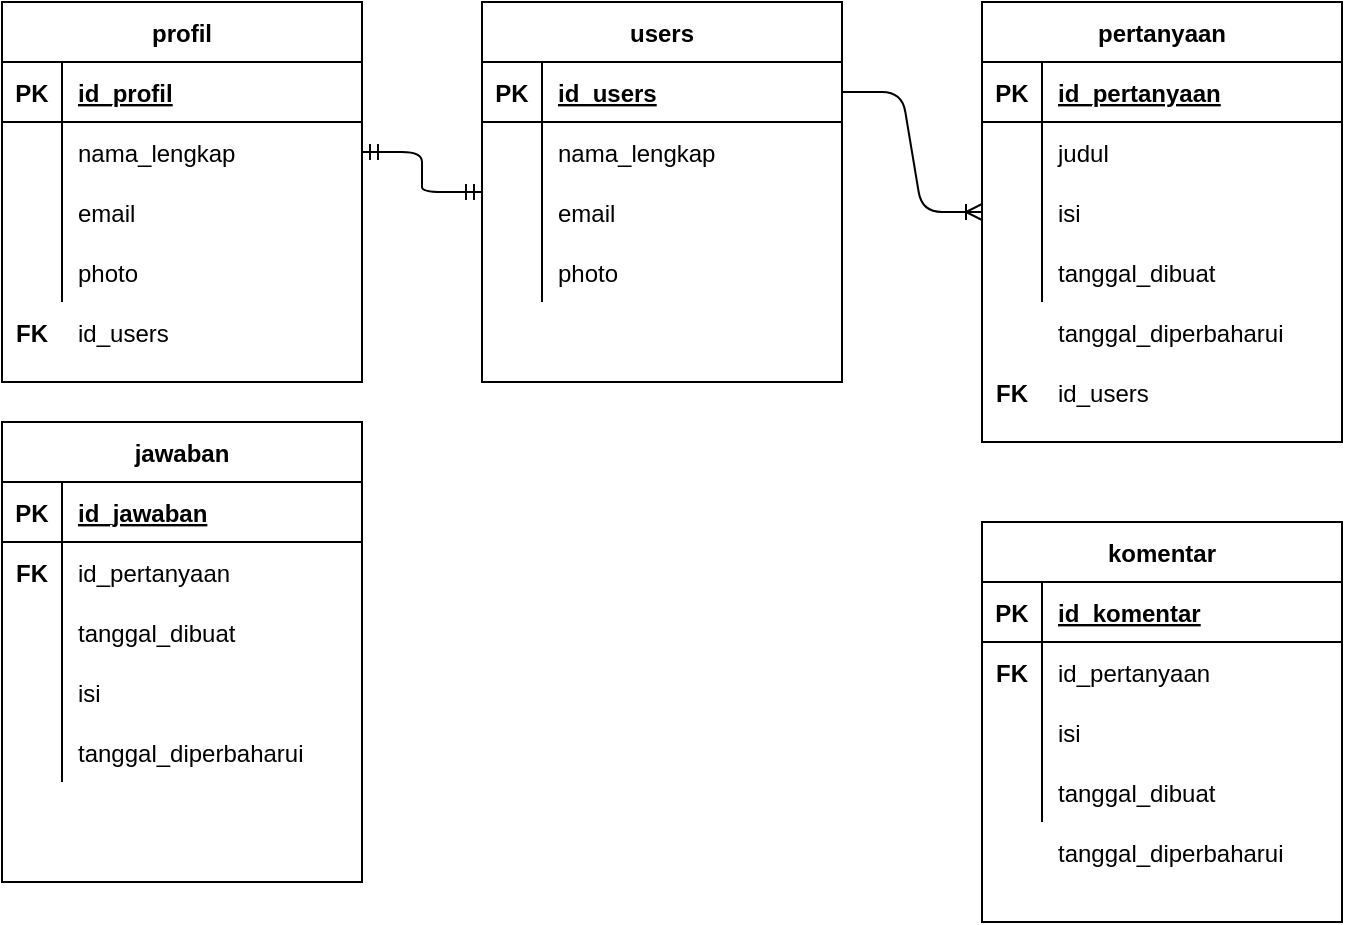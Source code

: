 <mxfile version="13.5.8" type="github">
  <diagram id="XL_baglNjrij0Mru3PyX" name="Page-1">
    <mxGraphModel dx="782" dy="469" grid="1" gridSize="10" guides="1" tooltips="1" connect="1" arrows="1" fold="1" page="1" pageScale="1" pageWidth="827" pageHeight="1169" math="0" shadow="0">
      <root>
        <mxCell id="0" />
        <mxCell id="1" parent="0" />
        <mxCell id="84PPQ4ii_GrX77M3zF7X-29" value="tanggal_diperbaharui" style="shape=partialRectangle;connectable=0;fillColor=none;top=0;left=0;bottom=0;right=0;align=left;spacingLeft=6;overflow=hidden;" vertex="1" parent="1">
          <mxGeometry x="580" y="260" width="150" height="30" as="geometry" />
        </mxCell>
        <mxCell id="84PPQ4ii_GrX77M3zF7X-43" value="jawaban" style="shape=table;startSize=30;container=1;collapsible=1;childLayout=tableLayout;fixedRows=1;rowLines=0;fontStyle=1;align=center;resizeLast=1;" vertex="1" parent="1">
          <mxGeometry x="60" y="320" width="180" height="230" as="geometry" />
        </mxCell>
        <mxCell id="84PPQ4ii_GrX77M3zF7X-44" value="" style="shape=partialRectangle;collapsible=0;dropTarget=0;pointerEvents=0;fillColor=none;top=0;left=0;bottom=1;right=0;points=[[0,0.5],[1,0.5]];portConstraint=eastwest;" vertex="1" parent="84PPQ4ii_GrX77M3zF7X-43">
          <mxGeometry y="30" width="180" height="30" as="geometry" />
        </mxCell>
        <mxCell id="84PPQ4ii_GrX77M3zF7X-45" value="PK" style="shape=partialRectangle;connectable=0;fillColor=none;top=0;left=0;bottom=0;right=0;fontStyle=1;overflow=hidden;" vertex="1" parent="84PPQ4ii_GrX77M3zF7X-44">
          <mxGeometry width="30" height="30" as="geometry" />
        </mxCell>
        <mxCell id="84PPQ4ii_GrX77M3zF7X-46" value="id_jawaban" style="shape=partialRectangle;connectable=0;fillColor=none;top=0;left=0;bottom=0;right=0;align=left;spacingLeft=6;fontStyle=5;overflow=hidden;" vertex="1" parent="84PPQ4ii_GrX77M3zF7X-44">
          <mxGeometry x="30" width="150" height="30" as="geometry" />
        </mxCell>
        <mxCell id="84PPQ4ii_GrX77M3zF7X-47" value="" style="shape=partialRectangle;collapsible=0;dropTarget=0;pointerEvents=0;fillColor=none;top=0;left=0;bottom=0;right=0;points=[[0,0.5],[1,0.5]];portConstraint=eastwest;" vertex="1" parent="84PPQ4ii_GrX77M3zF7X-43">
          <mxGeometry y="60" width="180" height="30" as="geometry" />
        </mxCell>
        <mxCell id="84PPQ4ii_GrX77M3zF7X-48" value="" style="shape=partialRectangle;connectable=0;fillColor=none;top=0;left=0;bottom=0;right=0;editable=1;overflow=hidden;" vertex="1" parent="84PPQ4ii_GrX77M3zF7X-47">
          <mxGeometry width="30" height="30" as="geometry" />
        </mxCell>
        <mxCell id="84PPQ4ii_GrX77M3zF7X-49" value="id_pertanyaan" style="shape=partialRectangle;connectable=0;fillColor=none;top=0;left=0;bottom=0;right=0;align=left;spacingLeft=6;overflow=hidden;" vertex="1" parent="84PPQ4ii_GrX77M3zF7X-47">
          <mxGeometry x="30" width="150" height="30" as="geometry" />
        </mxCell>
        <mxCell id="84PPQ4ii_GrX77M3zF7X-53" value="" style="shape=partialRectangle;collapsible=0;dropTarget=0;pointerEvents=0;fillColor=none;top=0;left=0;bottom=0;right=0;points=[[0,0.5],[1,0.5]];portConstraint=eastwest;" vertex="1" parent="84PPQ4ii_GrX77M3zF7X-43">
          <mxGeometry y="90" width="180" height="30" as="geometry" />
        </mxCell>
        <mxCell id="84PPQ4ii_GrX77M3zF7X-54" value="" style="shape=partialRectangle;connectable=0;fillColor=none;top=0;left=0;bottom=0;right=0;editable=1;overflow=hidden;" vertex="1" parent="84PPQ4ii_GrX77M3zF7X-53">
          <mxGeometry width="30" height="30" as="geometry" />
        </mxCell>
        <mxCell id="84PPQ4ii_GrX77M3zF7X-55" value="tanggal_dibuat" style="shape=partialRectangle;connectable=0;fillColor=none;top=0;left=0;bottom=0;right=0;align=left;spacingLeft=6;overflow=hidden;" vertex="1" parent="84PPQ4ii_GrX77M3zF7X-53">
          <mxGeometry x="30" width="150" height="30" as="geometry" />
        </mxCell>
        <mxCell id="84PPQ4ii_GrX77M3zF7X-50" value="" style="shape=partialRectangle;collapsible=0;dropTarget=0;pointerEvents=0;fillColor=none;top=0;left=0;bottom=0;right=0;points=[[0,0.5],[1,0.5]];portConstraint=eastwest;" vertex="1" parent="84PPQ4ii_GrX77M3zF7X-43">
          <mxGeometry y="120" width="180" height="30" as="geometry" />
        </mxCell>
        <mxCell id="84PPQ4ii_GrX77M3zF7X-51" value="" style="shape=partialRectangle;connectable=0;fillColor=none;top=0;left=0;bottom=0;right=0;editable=1;overflow=hidden;" vertex="1" parent="84PPQ4ii_GrX77M3zF7X-50">
          <mxGeometry width="30" height="30" as="geometry" />
        </mxCell>
        <mxCell id="84PPQ4ii_GrX77M3zF7X-52" value="isi" style="shape=partialRectangle;connectable=0;fillColor=none;top=0;left=0;bottom=0;right=0;align=left;spacingLeft=6;overflow=hidden;" vertex="1" parent="84PPQ4ii_GrX77M3zF7X-50">
          <mxGeometry x="30" width="150" height="30" as="geometry" />
        </mxCell>
        <mxCell id="84PPQ4ii_GrX77M3zF7X-58" value="" style="shape=partialRectangle;collapsible=0;dropTarget=0;pointerEvents=0;fillColor=none;top=0;left=0;bottom=0;right=0;points=[[0,0.5],[1,0.5]];portConstraint=eastwest;" vertex="1" parent="84PPQ4ii_GrX77M3zF7X-43">
          <mxGeometry y="150" width="180" height="30" as="geometry" />
        </mxCell>
        <mxCell id="84PPQ4ii_GrX77M3zF7X-59" value="" style="shape=partialRectangle;connectable=0;fillColor=none;top=0;left=0;bottom=0;right=0;editable=1;overflow=hidden;" vertex="1" parent="84PPQ4ii_GrX77M3zF7X-58">
          <mxGeometry width="30" height="30" as="geometry" />
        </mxCell>
        <mxCell id="84PPQ4ii_GrX77M3zF7X-60" value="" style="shape=partialRectangle;connectable=0;fillColor=none;top=0;left=0;bottom=0;right=0;align=left;spacingLeft=6;overflow=hidden;" vertex="1" parent="84PPQ4ii_GrX77M3zF7X-58">
          <mxGeometry x="30" width="150" height="30" as="geometry" />
        </mxCell>
        <mxCell id="84PPQ4ii_GrX77M3zF7X-56" value="tanggal_diperbaharui" style="shape=partialRectangle;connectable=0;fillColor=none;top=0;left=0;bottom=0;right=0;align=left;spacingLeft=6;overflow=hidden;" vertex="1" parent="1">
          <mxGeometry x="90" y="470" width="150" height="30" as="geometry" />
        </mxCell>
        <mxCell id="84PPQ4ii_GrX77M3zF7X-57" value="FK" style="shape=partialRectangle;connectable=0;fillColor=none;top=0;left=0;bottom=0;right=0;fontStyle=1;overflow=hidden;" vertex="1" parent="1">
          <mxGeometry x="60" y="380" width="30" height="30" as="geometry" />
        </mxCell>
        <mxCell id="84PPQ4ii_GrX77M3zF7X-74" value="tanggal_diperbaharui" style="shape=partialRectangle;connectable=0;fillColor=none;top=0;left=0;bottom=0;right=0;align=left;spacingLeft=6;overflow=hidden;" vertex="1" parent="1">
          <mxGeometry x="580" y="520" width="150" height="30" as="geometry" />
        </mxCell>
        <mxCell id="84PPQ4ii_GrX77M3zF7X-75" value="FK" style="shape=partialRectangle;connectable=0;fillColor=none;top=0;left=0;bottom=0;right=0;fontStyle=1;overflow=hidden;" vertex="1" parent="1">
          <mxGeometry x="550" y="430" width="30" height="30" as="geometry" />
        </mxCell>
        <mxCell id="84PPQ4ii_GrX77M3zF7X-16" value="pertanyaan" style="shape=table;startSize=30;container=1;collapsible=1;childLayout=tableLayout;fixedRows=1;rowLines=0;fontStyle=1;align=center;resizeLast=1;" vertex="1" parent="1">
          <mxGeometry x="550" y="110" width="180" height="220" as="geometry" />
        </mxCell>
        <mxCell id="84PPQ4ii_GrX77M3zF7X-17" value="" style="shape=partialRectangle;collapsible=0;dropTarget=0;pointerEvents=0;fillColor=none;top=0;left=0;bottom=1;right=0;points=[[0,0.5],[1,0.5]];portConstraint=eastwest;" vertex="1" parent="84PPQ4ii_GrX77M3zF7X-16">
          <mxGeometry y="30" width="180" height="30" as="geometry" />
        </mxCell>
        <mxCell id="84PPQ4ii_GrX77M3zF7X-18" value="PK" style="shape=partialRectangle;connectable=0;fillColor=none;top=0;left=0;bottom=0;right=0;fontStyle=1;overflow=hidden;" vertex="1" parent="84PPQ4ii_GrX77M3zF7X-17">
          <mxGeometry width="30" height="30" as="geometry" />
        </mxCell>
        <mxCell id="84PPQ4ii_GrX77M3zF7X-19" value="id_pertanyaan" style="shape=partialRectangle;connectable=0;fillColor=none;top=0;left=0;bottom=0;right=0;align=left;spacingLeft=6;fontStyle=5;overflow=hidden;" vertex="1" parent="84PPQ4ii_GrX77M3zF7X-17">
          <mxGeometry x="30" width="150" height="30" as="geometry" />
        </mxCell>
        <mxCell id="84PPQ4ii_GrX77M3zF7X-20" value="" style="shape=partialRectangle;collapsible=0;dropTarget=0;pointerEvents=0;fillColor=none;top=0;left=0;bottom=0;right=0;points=[[0,0.5],[1,0.5]];portConstraint=eastwest;" vertex="1" parent="84PPQ4ii_GrX77M3zF7X-16">
          <mxGeometry y="60" width="180" height="30" as="geometry" />
        </mxCell>
        <mxCell id="84PPQ4ii_GrX77M3zF7X-21" value="" style="shape=partialRectangle;connectable=0;fillColor=none;top=0;left=0;bottom=0;right=0;editable=1;overflow=hidden;" vertex="1" parent="84PPQ4ii_GrX77M3zF7X-20">
          <mxGeometry width="30" height="30" as="geometry" />
        </mxCell>
        <mxCell id="84PPQ4ii_GrX77M3zF7X-22" value="judul" style="shape=partialRectangle;connectable=0;fillColor=none;top=0;left=0;bottom=0;right=0;align=left;spacingLeft=6;overflow=hidden;" vertex="1" parent="84PPQ4ii_GrX77M3zF7X-20">
          <mxGeometry x="30" width="150" height="30" as="geometry" />
        </mxCell>
        <mxCell id="84PPQ4ii_GrX77M3zF7X-23" value="" style="shape=partialRectangle;collapsible=0;dropTarget=0;pointerEvents=0;fillColor=none;top=0;left=0;bottom=0;right=0;points=[[0,0.5],[1,0.5]];portConstraint=eastwest;" vertex="1" parent="84PPQ4ii_GrX77M3zF7X-16">
          <mxGeometry y="90" width="180" height="30" as="geometry" />
        </mxCell>
        <mxCell id="84PPQ4ii_GrX77M3zF7X-24" value="" style="shape=partialRectangle;connectable=0;fillColor=none;top=0;left=0;bottom=0;right=0;editable=1;overflow=hidden;" vertex="1" parent="84PPQ4ii_GrX77M3zF7X-23">
          <mxGeometry width="30" height="30" as="geometry" />
        </mxCell>
        <mxCell id="84PPQ4ii_GrX77M3zF7X-25" value="isi" style="shape=partialRectangle;connectable=0;fillColor=none;top=0;left=0;bottom=0;right=0;align=left;spacingLeft=6;overflow=hidden;" vertex="1" parent="84PPQ4ii_GrX77M3zF7X-23">
          <mxGeometry x="30" width="150" height="30" as="geometry" />
        </mxCell>
        <mxCell id="84PPQ4ii_GrX77M3zF7X-26" value="" style="shape=partialRectangle;collapsible=0;dropTarget=0;pointerEvents=0;fillColor=none;top=0;left=0;bottom=0;right=0;points=[[0,0.5],[1,0.5]];portConstraint=eastwest;" vertex="1" parent="84PPQ4ii_GrX77M3zF7X-16">
          <mxGeometry y="120" width="180" height="30" as="geometry" />
        </mxCell>
        <mxCell id="84PPQ4ii_GrX77M3zF7X-27" value="" style="shape=partialRectangle;connectable=0;fillColor=none;top=0;left=0;bottom=0;right=0;editable=1;overflow=hidden;" vertex="1" parent="84PPQ4ii_GrX77M3zF7X-26">
          <mxGeometry width="30" height="30" as="geometry" />
        </mxCell>
        <mxCell id="84PPQ4ii_GrX77M3zF7X-28" value="tanggal_dibuat" style="shape=partialRectangle;connectable=0;fillColor=none;top=0;left=0;bottom=0;right=0;align=left;spacingLeft=6;overflow=hidden;" vertex="1" parent="84PPQ4ii_GrX77M3zF7X-26">
          <mxGeometry x="30" width="150" height="30" as="geometry" />
        </mxCell>
        <mxCell id="84PPQ4ii_GrX77M3zF7X-89" value="id_users" style="shape=partialRectangle;connectable=0;fillColor=none;top=0;left=0;bottom=0;right=0;align=left;spacingLeft=6;overflow=hidden;" vertex="1" parent="1">
          <mxGeometry x="90" y="260" width="150" height="30" as="geometry" />
        </mxCell>
        <mxCell id="84PPQ4ii_GrX77M3zF7X-90" value="FK" style="shape=partialRectangle;connectable=0;fillColor=none;top=0;left=0;bottom=0;right=0;fontStyle=1;overflow=hidden;" vertex="1" parent="1">
          <mxGeometry x="60" y="260" width="30" height="30" as="geometry" />
        </mxCell>
        <mxCell id="84PPQ4ii_GrX77M3zF7X-3" value="profil" style="shape=table;startSize=30;container=1;collapsible=1;childLayout=tableLayout;fixedRows=1;rowLines=0;fontStyle=1;align=center;resizeLast=1;" vertex="1" parent="1">
          <mxGeometry x="60" y="110" width="180" height="190" as="geometry" />
        </mxCell>
        <mxCell id="84PPQ4ii_GrX77M3zF7X-4" value="" style="shape=partialRectangle;collapsible=0;dropTarget=0;pointerEvents=0;fillColor=none;top=0;left=0;bottom=1;right=0;points=[[0,0.5],[1,0.5]];portConstraint=eastwest;" vertex="1" parent="84PPQ4ii_GrX77M3zF7X-3">
          <mxGeometry y="30" width="180" height="30" as="geometry" />
        </mxCell>
        <mxCell id="84PPQ4ii_GrX77M3zF7X-5" value="PK" style="shape=partialRectangle;connectable=0;fillColor=none;top=0;left=0;bottom=0;right=0;fontStyle=1;overflow=hidden;" vertex="1" parent="84PPQ4ii_GrX77M3zF7X-4">
          <mxGeometry width="30" height="30" as="geometry" />
        </mxCell>
        <mxCell id="84PPQ4ii_GrX77M3zF7X-6" value="id_profil" style="shape=partialRectangle;connectable=0;fillColor=none;top=0;left=0;bottom=0;right=0;align=left;spacingLeft=6;fontStyle=5;overflow=hidden;" vertex="1" parent="84PPQ4ii_GrX77M3zF7X-4">
          <mxGeometry x="30" width="150" height="30" as="geometry" />
        </mxCell>
        <mxCell id="84PPQ4ii_GrX77M3zF7X-7" value="" style="shape=partialRectangle;collapsible=0;dropTarget=0;pointerEvents=0;fillColor=none;top=0;left=0;bottom=0;right=0;points=[[0,0.5],[1,0.5]];portConstraint=eastwest;" vertex="1" parent="84PPQ4ii_GrX77M3zF7X-3">
          <mxGeometry y="60" width="180" height="30" as="geometry" />
        </mxCell>
        <mxCell id="84PPQ4ii_GrX77M3zF7X-8" value="" style="shape=partialRectangle;connectable=0;fillColor=none;top=0;left=0;bottom=0;right=0;editable=1;overflow=hidden;" vertex="1" parent="84PPQ4ii_GrX77M3zF7X-7">
          <mxGeometry width="30" height="30" as="geometry" />
        </mxCell>
        <mxCell id="84PPQ4ii_GrX77M3zF7X-9" value="nama_lengkap" style="shape=partialRectangle;connectable=0;fillColor=none;top=0;left=0;bottom=0;right=0;align=left;spacingLeft=6;overflow=hidden;" vertex="1" parent="84PPQ4ii_GrX77M3zF7X-7">
          <mxGeometry x="30" width="150" height="30" as="geometry" />
        </mxCell>
        <mxCell id="84PPQ4ii_GrX77M3zF7X-10" value="" style="shape=partialRectangle;collapsible=0;dropTarget=0;pointerEvents=0;fillColor=none;top=0;left=0;bottom=0;right=0;points=[[0,0.5],[1,0.5]];portConstraint=eastwest;" vertex="1" parent="84PPQ4ii_GrX77M3zF7X-3">
          <mxGeometry y="90" width="180" height="30" as="geometry" />
        </mxCell>
        <mxCell id="84PPQ4ii_GrX77M3zF7X-11" value="" style="shape=partialRectangle;connectable=0;fillColor=none;top=0;left=0;bottom=0;right=0;editable=1;overflow=hidden;" vertex="1" parent="84PPQ4ii_GrX77M3zF7X-10">
          <mxGeometry width="30" height="30" as="geometry" />
        </mxCell>
        <mxCell id="84PPQ4ii_GrX77M3zF7X-12" value="email" style="shape=partialRectangle;connectable=0;fillColor=none;top=0;left=0;bottom=0;right=0;align=left;spacingLeft=6;overflow=hidden;" vertex="1" parent="84PPQ4ii_GrX77M3zF7X-10">
          <mxGeometry x="30" width="150" height="30" as="geometry" />
        </mxCell>
        <mxCell id="84PPQ4ii_GrX77M3zF7X-13" value="" style="shape=partialRectangle;collapsible=0;dropTarget=0;pointerEvents=0;fillColor=none;top=0;left=0;bottom=0;right=0;points=[[0,0.5],[1,0.5]];portConstraint=eastwest;" vertex="1" parent="84PPQ4ii_GrX77M3zF7X-3">
          <mxGeometry y="120" width="180" height="30" as="geometry" />
        </mxCell>
        <mxCell id="84PPQ4ii_GrX77M3zF7X-14" value="" style="shape=partialRectangle;connectable=0;fillColor=none;top=0;left=0;bottom=0;right=0;editable=1;overflow=hidden;" vertex="1" parent="84PPQ4ii_GrX77M3zF7X-13">
          <mxGeometry width="30" height="30" as="geometry" />
        </mxCell>
        <mxCell id="84PPQ4ii_GrX77M3zF7X-15" value="photo" style="shape=partialRectangle;connectable=0;fillColor=none;top=0;left=0;bottom=0;right=0;align=left;spacingLeft=6;overflow=hidden;" vertex="1" parent="84PPQ4ii_GrX77M3zF7X-13">
          <mxGeometry x="30" width="150" height="30" as="geometry" />
        </mxCell>
        <mxCell id="84PPQ4ii_GrX77M3zF7X-76" value="users" style="shape=table;startSize=30;container=1;collapsible=1;childLayout=tableLayout;fixedRows=1;rowLines=0;fontStyle=1;align=center;resizeLast=1;" vertex="1" parent="1">
          <mxGeometry x="300" y="110" width="180" height="190" as="geometry" />
        </mxCell>
        <mxCell id="84PPQ4ii_GrX77M3zF7X-77" value="" style="shape=partialRectangle;collapsible=0;dropTarget=0;pointerEvents=0;fillColor=none;top=0;left=0;bottom=1;right=0;points=[[0,0.5],[1,0.5]];portConstraint=eastwest;" vertex="1" parent="84PPQ4ii_GrX77M3zF7X-76">
          <mxGeometry y="30" width="180" height="30" as="geometry" />
        </mxCell>
        <mxCell id="84PPQ4ii_GrX77M3zF7X-78" value="PK" style="shape=partialRectangle;connectable=0;fillColor=none;top=0;left=0;bottom=0;right=0;fontStyle=1;overflow=hidden;" vertex="1" parent="84PPQ4ii_GrX77M3zF7X-77">
          <mxGeometry width="30" height="30" as="geometry" />
        </mxCell>
        <mxCell id="84PPQ4ii_GrX77M3zF7X-79" value="id_users" style="shape=partialRectangle;connectable=0;fillColor=none;top=0;left=0;bottom=0;right=0;align=left;spacingLeft=6;fontStyle=5;overflow=hidden;" vertex="1" parent="84PPQ4ii_GrX77M3zF7X-77">
          <mxGeometry x="30" width="150" height="30" as="geometry" />
        </mxCell>
        <mxCell id="84PPQ4ii_GrX77M3zF7X-80" value="" style="shape=partialRectangle;collapsible=0;dropTarget=0;pointerEvents=0;fillColor=none;top=0;left=0;bottom=0;right=0;points=[[0,0.5],[1,0.5]];portConstraint=eastwest;" vertex="1" parent="84PPQ4ii_GrX77M3zF7X-76">
          <mxGeometry y="60" width="180" height="30" as="geometry" />
        </mxCell>
        <mxCell id="84PPQ4ii_GrX77M3zF7X-81" value="" style="shape=partialRectangle;connectable=0;fillColor=none;top=0;left=0;bottom=0;right=0;editable=1;overflow=hidden;" vertex="1" parent="84PPQ4ii_GrX77M3zF7X-80">
          <mxGeometry width="30" height="30" as="geometry" />
        </mxCell>
        <mxCell id="84PPQ4ii_GrX77M3zF7X-82" value="nama_lengkap" style="shape=partialRectangle;connectable=0;fillColor=none;top=0;left=0;bottom=0;right=0;align=left;spacingLeft=6;overflow=hidden;" vertex="1" parent="84PPQ4ii_GrX77M3zF7X-80">
          <mxGeometry x="30" width="150" height="30" as="geometry" />
        </mxCell>
        <mxCell id="84PPQ4ii_GrX77M3zF7X-83" value="" style="shape=partialRectangle;collapsible=0;dropTarget=0;pointerEvents=0;fillColor=none;top=0;left=0;bottom=0;right=0;points=[[0,0.5],[1,0.5]];portConstraint=eastwest;" vertex="1" parent="84PPQ4ii_GrX77M3zF7X-76">
          <mxGeometry y="90" width="180" height="30" as="geometry" />
        </mxCell>
        <mxCell id="84PPQ4ii_GrX77M3zF7X-84" value="" style="shape=partialRectangle;connectable=0;fillColor=none;top=0;left=0;bottom=0;right=0;editable=1;overflow=hidden;" vertex="1" parent="84PPQ4ii_GrX77M3zF7X-83">
          <mxGeometry width="30" height="30" as="geometry" />
        </mxCell>
        <mxCell id="84PPQ4ii_GrX77M3zF7X-85" value="email" style="shape=partialRectangle;connectable=0;fillColor=none;top=0;left=0;bottom=0;right=0;align=left;spacingLeft=6;overflow=hidden;" vertex="1" parent="84PPQ4ii_GrX77M3zF7X-83">
          <mxGeometry x="30" width="150" height="30" as="geometry" />
        </mxCell>
        <mxCell id="84PPQ4ii_GrX77M3zF7X-86" value="" style="shape=partialRectangle;collapsible=0;dropTarget=0;pointerEvents=0;fillColor=none;top=0;left=0;bottom=0;right=0;points=[[0,0.5],[1,0.5]];portConstraint=eastwest;" vertex="1" parent="84PPQ4ii_GrX77M3zF7X-76">
          <mxGeometry y="120" width="180" height="30" as="geometry" />
        </mxCell>
        <mxCell id="84PPQ4ii_GrX77M3zF7X-87" value="" style="shape=partialRectangle;connectable=0;fillColor=none;top=0;left=0;bottom=0;right=0;editable=1;overflow=hidden;" vertex="1" parent="84PPQ4ii_GrX77M3zF7X-86">
          <mxGeometry width="30" height="30" as="geometry" />
        </mxCell>
        <mxCell id="84PPQ4ii_GrX77M3zF7X-88" value="photo" style="shape=partialRectangle;connectable=0;fillColor=none;top=0;left=0;bottom=0;right=0;align=left;spacingLeft=6;overflow=hidden;" vertex="1" parent="84PPQ4ii_GrX77M3zF7X-86">
          <mxGeometry x="30" width="150" height="30" as="geometry" />
        </mxCell>
        <mxCell id="84PPQ4ii_GrX77M3zF7X-91" value="" style="edgeStyle=entityRelationEdgeStyle;fontSize=12;html=1;endArrow=ERmandOne;startArrow=ERmandOne;" edge="1" parent="1" source="84PPQ4ii_GrX77M3zF7X-7" target="84PPQ4ii_GrX77M3zF7X-76">
          <mxGeometry width="100" height="100" relative="1" as="geometry">
            <mxPoint x="330" y="350" as="sourcePoint" />
            <mxPoint x="430" y="250" as="targetPoint" />
          </mxGeometry>
        </mxCell>
        <mxCell id="84PPQ4ii_GrX77M3zF7X-92" value="id_users" style="shape=partialRectangle;connectable=0;fillColor=none;top=0;left=0;bottom=0;right=0;align=left;spacingLeft=6;overflow=hidden;" vertex="1" parent="1">
          <mxGeometry x="580" y="290" width="150" height="30" as="geometry" />
        </mxCell>
        <mxCell id="84PPQ4ii_GrX77M3zF7X-93" value="FK" style="shape=partialRectangle;connectable=0;fillColor=none;top=0;left=0;bottom=0;right=0;fontStyle=1;overflow=hidden;" vertex="1" parent="1">
          <mxGeometry x="550" y="290" width="30" height="30" as="geometry" />
        </mxCell>
        <mxCell id="84PPQ4ii_GrX77M3zF7X-94" value="" style="edgeStyle=entityRelationEdgeStyle;fontSize=12;html=1;endArrow=ERoneToMany;exitX=1;exitY=0.5;exitDx=0;exitDy=0;" edge="1" parent="1" source="84PPQ4ii_GrX77M3zF7X-77" target="84PPQ4ii_GrX77M3zF7X-23">
          <mxGeometry width="100" height="100" relative="1" as="geometry">
            <mxPoint x="330" y="350" as="sourcePoint" />
            <mxPoint x="430" y="250" as="targetPoint" />
          </mxGeometry>
        </mxCell>
        <mxCell id="84PPQ4ii_GrX77M3zF7X-61" value="komentar" style="shape=table;startSize=30;container=1;collapsible=1;childLayout=tableLayout;fixedRows=1;rowLines=0;fontStyle=1;align=center;resizeLast=1;" vertex="1" parent="1">
          <mxGeometry x="550" y="370" width="180" height="200" as="geometry" />
        </mxCell>
        <mxCell id="84PPQ4ii_GrX77M3zF7X-62" value="" style="shape=partialRectangle;collapsible=0;dropTarget=0;pointerEvents=0;fillColor=none;top=0;left=0;bottom=1;right=0;points=[[0,0.5],[1,0.5]];portConstraint=eastwest;" vertex="1" parent="84PPQ4ii_GrX77M3zF7X-61">
          <mxGeometry y="30" width="180" height="30" as="geometry" />
        </mxCell>
        <mxCell id="84PPQ4ii_GrX77M3zF7X-63" value="PK" style="shape=partialRectangle;connectable=0;fillColor=none;top=0;left=0;bottom=0;right=0;fontStyle=1;overflow=hidden;" vertex="1" parent="84PPQ4ii_GrX77M3zF7X-62">
          <mxGeometry width="30" height="30" as="geometry" />
        </mxCell>
        <mxCell id="84PPQ4ii_GrX77M3zF7X-64" value="id_komentar" style="shape=partialRectangle;connectable=0;fillColor=none;top=0;left=0;bottom=0;right=0;align=left;spacingLeft=6;fontStyle=5;overflow=hidden;" vertex="1" parent="84PPQ4ii_GrX77M3zF7X-62">
          <mxGeometry x="30" width="150" height="30" as="geometry" />
        </mxCell>
        <mxCell id="84PPQ4ii_GrX77M3zF7X-65" value="" style="shape=partialRectangle;collapsible=0;dropTarget=0;pointerEvents=0;fillColor=none;top=0;left=0;bottom=0;right=0;points=[[0,0.5],[1,0.5]];portConstraint=eastwest;" vertex="1" parent="84PPQ4ii_GrX77M3zF7X-61">
          <mxGeometry y="60" width="180" height="30" as="geometry" />
        </mxCell>
        <mxCell id="84PPQ4ii_GrX77M3zF7X-66" value="" style="shape=partialRectangle;connectable=0;fillColor=none;top=0;left=0;bottom=0;right=0;editable=1;overflow=hidden;" vertex="1" parent="84PPQ4ii_GrX77M3zF7X-65">
          <mxGeometry width="30" height="30" as="geometry" />
        </mxCell>
        <mxCell id="84PPQ4ii_GrX77M3zF7X-67" value="id_pertanyaan" style="shape=partialRectangle;connectable=0;fillColor=none;top=0;left=0;bottom=0;right=0;align=left;spacingLeft=6;overflow=hidden;" vertex="1" parent="84PPQ4ii_GrX77M3zF7X-65">
          <mxGeometry x="30" width="150" height="30" as="geometry" />
        </mxCell>
        <mxCell id="84PPQ4ii_GrX77M3zF7X-68" value="" style="shape=partialRectangle;collapsible=0;dropTarget=0;pointerEvents=0;fillColor=none;top=0;left=0;bottom=0;right=0;points=[[0,0.5],[1,0.5]];portConstraint=eastwest;" vertex="1" parent="84PPQ4ii_GrX77M3zF7X-61">
          <mxGeometry y="90" width="180" height="30" as="geometry" />
        </mxCell>
        <mxCell id="84PPQ4ii_GrX77M3zF7X-69" value="" style="shape=partialRectangle;connectable=0;fillColor=none;top=0;left=0;bottom=0;right=0;editable=1;overflow=hidden;" vertex="1" parent="84PPQ4ii_GrX77M3zF7X-68">
          <mxGeometry width="30" height="30" as="geometry" />
        </mxCell>
        <mxCell id="84PPQ4ii_GrX77M3zF7X-70" value="isi" style="shape=partialRectangle;connectable=0;fillColor=none;top=0;left=0;bottom=0;right=0;align=left;spacingLeft=6;overflow=hidden;" vertex="1" parent="84PPQ4ii_GrX77M3zF7X-68">
          <mxGeometry x="30" width="150" height="30" as="geometry" />
        </mxCell>
        <mxCell id="84PPQ4ii_GrX77M3zF7X-71" value="" style="shape=partialRectangle;collapsible=0;dropTarget=0;pointerEvents=0;fillColor=none;top=0;left=0;bottom=0;right=0;points=[[0,0.5],[1,0.5]];portConstraint=eastwest;" vertex="1" parent="84PPQ4ii_GrX77M3zF7X-61">
          <mxGeometry y="120" width="180" height="30" as="geometry" />
        </mxCell>
        <mxCell id="84PPQ4ii_GrX77M3zF7X-72" value="" style="shape=partialRectangle;connectable=0;fillColor=none;top=0;left=0;bottom=0;right=0;editable=1;overflow=hidden;" vertex="1" parent="84PPQ4ii_GrX77M3zF7X-71">
          <mxGeometry width="30" height="30" as="geometry" />
        </mxCell>
        <mxCell id="84PPQ4ii_GrX77M3zF7X-73" value="tanggal_dibuat" style="shape=partialRectangle;connectable=0;fillColor=none;top=0;left=0;bottom=0;right=0;align=left;spacingLeft=6;overflow=hidden;" vertex="1" parent="84PPQ4ii_GrX77M3zF7X-71">
          <mxGeometry x="30" width="150" height="30" as="geometry" />
        </mxCell>
      </root>
    </mxGraphModel>
  </diagram>
</mxfile>
